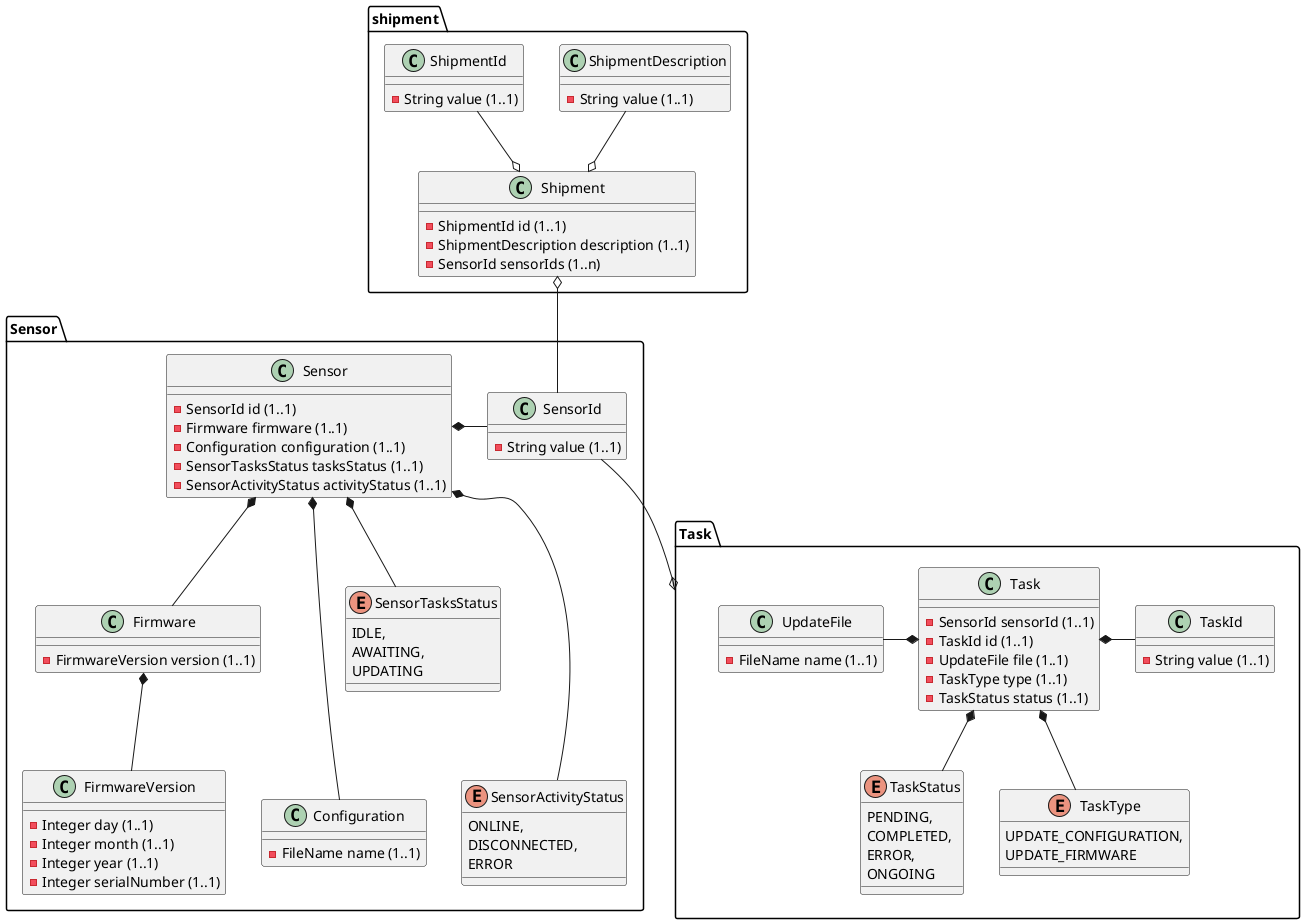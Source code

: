 @startuml

package shipment {
  class Shipment {
    -ShipmentId id (1..1)
    -ShipmentDescription description (1..1)
    -SensorId sensorIds (1..n)
  }
  
  class ShipmentId {
    -String value (1..1)
  }
  
  class ShipmentDescription {
    -String value (1..1)
  }
  
  Shipment o-up- ShipmentId
  Shipment o-up- ShipmentDescription
}


package Sensor {
    class Sensor {
      -SensorId id (1..1)
      -Firmware firmware (1..1)
      -Configuration configuration (1..1)
      -SensorTasksStatus tasksStatus (1..1)
      -SensorActivityStatus activityStatus (1..1)
    }

    class SensorId {
      -String value (1..1)
    }

    class Firmware {
      -FirmwareVersion version (1..1)
    }

    class FirmwareVersion {
      -Integer day (1..1)
      -Integer month (1..1)
      -Integer year (1..1)
      -Integer serialNumber (1..1)
    }

    class Configuration {
      -FileName name (1..1)
    }

    enum SensorTasksStatus {
      IDLE,
      AWAITING,
      UPDATING
    }

    enum SensorActivityStatus {
      ONLINE,
      DISCONNECTED,
      ERROR
    }

    Sensor *-left- SensorId
    Sensor *-down- Firmware
    Sensor *-down-- Configuration
    Sensor *-down- SensorTasksStatus
    Sensor *-down-- SensorActivityStatus
    Firmware *-down- FirmwareVersion
}

package Task {
    class Task {
      -SensorId sensorId (1..1)
      -TaskId id (1..1)
      -UpdateFile file (1..1)
      -TaskType type (1..1)
      -TaskStatus status (1..1)
    }

    class TaskId {
      -String value (1..1)
    }

    class UpdateFile {
      -FileName name (1..1)
    }

    enum TaskType {
      UPDATE_CONFIGURATION,
      UPDATE_FIRMWARE
    }

    enum TaskStatus {
      PENDING,
      COMPLETED,
      ERROR,
      ONGOING
    }

    Task *-right- TaskId
    Task *-left- UpdateFile
    Task *-down- TaskType
    Task *-down- TaskStatus
}

Shipment o-down- SensorId
Task o-up- SensorId



@enduml